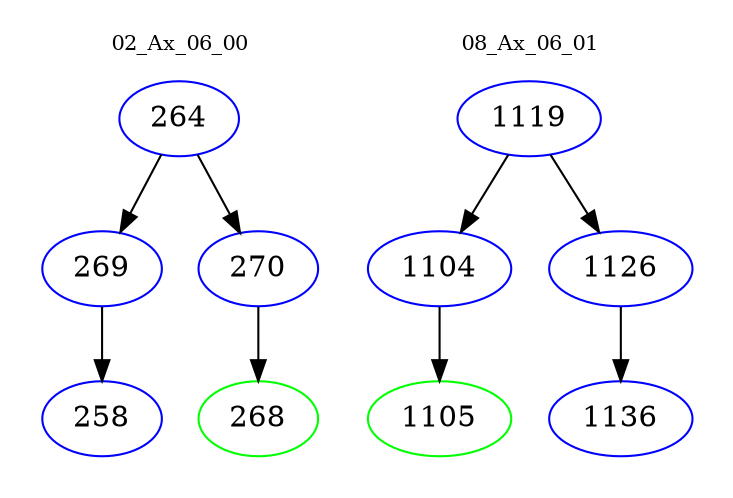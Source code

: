 digraph{
subgraph cluster_0 {
color = white
label = "02_Ax_06_00";
fontsize=10;
T0_264 [label="264", color="blue"]
T0_264 -> T0_269 [color="black"]
T0_269 [label="269", color="blue"]
T0_269 -> T0_258 [color="black"]
T0_258 [label="258", color="blue"]
T0_264 -> T0_270 [color="black"]
T0_270 [label="270", color="blue"]
T0_270 -> T0_268 [color="black"]
T0_268 [label="268", color="green"]
}
subgraph cluster_1 {
color = white
label = "08_Ax_06_01";
fontsize=10;
T1_1119 [label="1119", color="blue"]
T1_1119 -> T1_1104 [color="black"]
T1_1104 [label="1104", color="blue"]
T1_1104 -> T1_1105 [color="black"]
T1_1105 [label="1105", color="green"]
T1_1119 -> T1_1126 [color="black"]
T1_1126 [label="1126", color="blue"]
T1_1126 -> T1_1136 [color="black"]
T1_1136 [label="1136", color="blue"]
}
}
